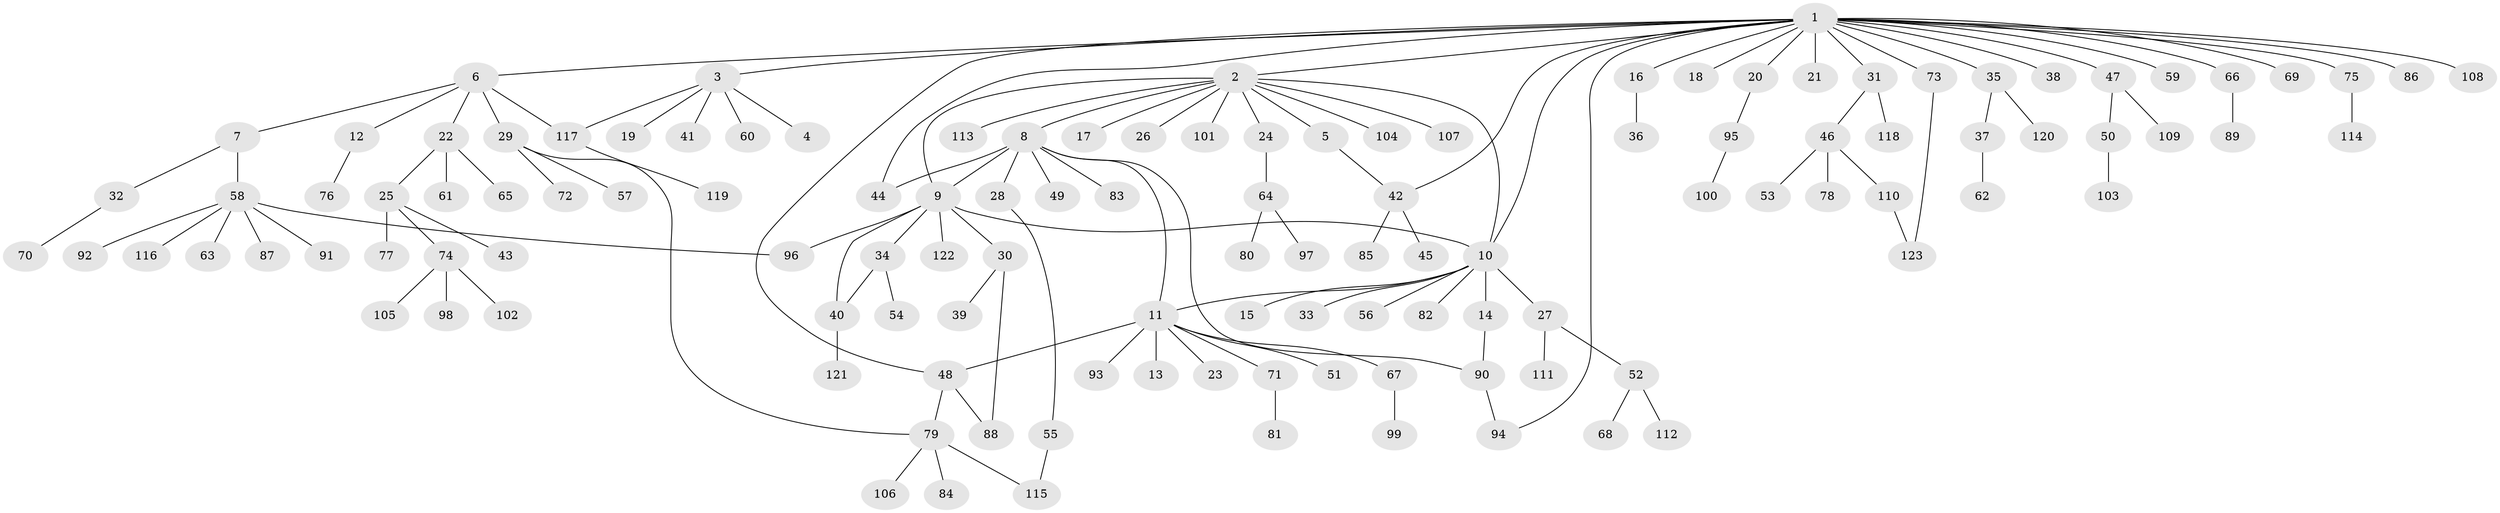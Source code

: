 // Generated by graph-tools (version 1.1) at 2025/01/03/09/25 03:01:46]
// undirected, 123 vertices, 138 edges
graph export_dot {
graph [start="1"]
  node [color=gray90,style=filled];
  1;
  2;
  3;
  4;
  5;
  6;
  7;
  8;
  9;
  10;
  11;
  12;
  13;
  14;
  15;
  16;
  17;
  18;
  19;
  20;
  21;
  22;
  23;
  24;
  25;
  26;
  27;
  28;
  29;
  30;
  31;
  32;
  33;
  34;
  35;
  36;
  37;
  38;
  39;
  40;
  41;
  42;
  43;
  44;
  45;
  46;
  47;
  48;
  49;
  50;
  51;
  52;
  53;
  54;
  55;
  56;
  57;
  58;
  59;
  60;
  61;
  62;
  63;
  64;
  65;
  66;
  67;
  68;
  69;
  70;
  71;
  72;
  73;
  74;
  75;
  76;
  77;
  78;
  79;
  80;
  81;
  82;
  83;
  84;
  85;
  86;
  87;
  88;
  89;
  90;
  91;
  92;
  93;
  94;
  95;
  96;
  97;
  98;
  99;
  100;
  101;
  102;
  103;
  104;
  105;
  106;
  107;
  108;
  109;
  110;
  111;
  112;
  113;
  114;
  115;
  116;
  117;
  118;
  119;
  120;
  121;
  122;
  123;
  1 -- 2;
  1 -- 3;
  1 -- 6;
  1 -- 10;
  1 -- 16;
  1 -- 18;
  1 -- 20;
  1 -- 21;
  1 -- 31;
  1 -- 35;
  1 -- 38;
  1 -- 42;
  1 -- 44;
  1 -- 47;
  1 -- 48;
  1 -- 59;
  1 -- 66;
  1 -- 69;
  1 -- 73;
  1 -- 75;
  1 -- 86;
  1 -- 94;
  1 -- 108;
  2 -- 5;
  2 -- 8;
  2 -- 9;
  2 -- 10;
  2 -- 17;
  2 -- 24;
  2 -- 26;
  2 -- 101;
  2 -- 104;
  2 -- 107;
  2 -- 113;
  3 -- 4;
  3 -- 19;
  3 -- 41;
  3 -- 60;
  3 -- 117;
  5 -- 42;
  6 -- 7;
  6 -- 12;
  6 -- 22;
  6 -- 29;
  6 -- 117;
  7 -- 32;
  7 -- 58;
  8 -- 9;
  8 -- 11;
  8 -- 28;
  8 -- 44;
  8 -- 49;
  8 -- 83;
  8 -- 90;
  9 -- 10;
  9 -- 30;
  9 -- 34;
  9 -- 40;
  9 -- 96;
  9 -- 122;
  10 -- 11;
  10 -- 14;
  10 -- 15;
  10 -- 27;
  10 -- 33;
  10 -- 56;
  10 -- 82;
  11 -- 13;
  11 -- 23;
  11 -- 48;
  11 -- 51;
  11 -- 67;
  11 -- 71;
  11 -- 93;
  12 -- 76;
  14 -- 90;
  16 -- 36;
  20 -- 95;
  22 -- 25;
  22 -- 61;
  22 -- 65;
  24 -- 64;
  25 -- 43;
  25 -- 74;
  25 -- 77;
  27 -- 52;
  27 -- 111;
  28 -- 55;
  29 -- 57;
  29 -- 72;
  29 -- 79;
  30 -- 39;
  30 -- 88;
  31 -- 46;
  31 -- 118;
  32 -- 70;
  34 -- 40;
  34 -- 54;
  35 -- 37;
  35 -- 120;
  37 -- 62;
  40 -- 121;
  42 -- 45;
  42 -- 85;
  46 -- 53;
  46 -- 78;
  46 -- 110;
  47 -- 50;
  47 -- 109;
  48 -- 79;
  48 -- 88;
  50 -- 103;
  52 -- 68;
  52 -- 112;
  55 -- 115;
  58 -- 63;
  58 -- 87;
  58 -- 91;
  58 -- 92;
  58 -- 96;
  58 -- 116;
  64 -- 80;
  64 -- 97;
  66 -- 89;
  67 -- 99;
  71 -- 81;
  73 -- 123;
  74 -- 98;
  74 -- 102;
  74 -- 105;
  75 -- 114;
  79 -- 84;
  79 -- 106;
  79 -- 115;
  90 -- 94;
  95 -- 100;
  110 -- 123;
  117 -- 119;
}
